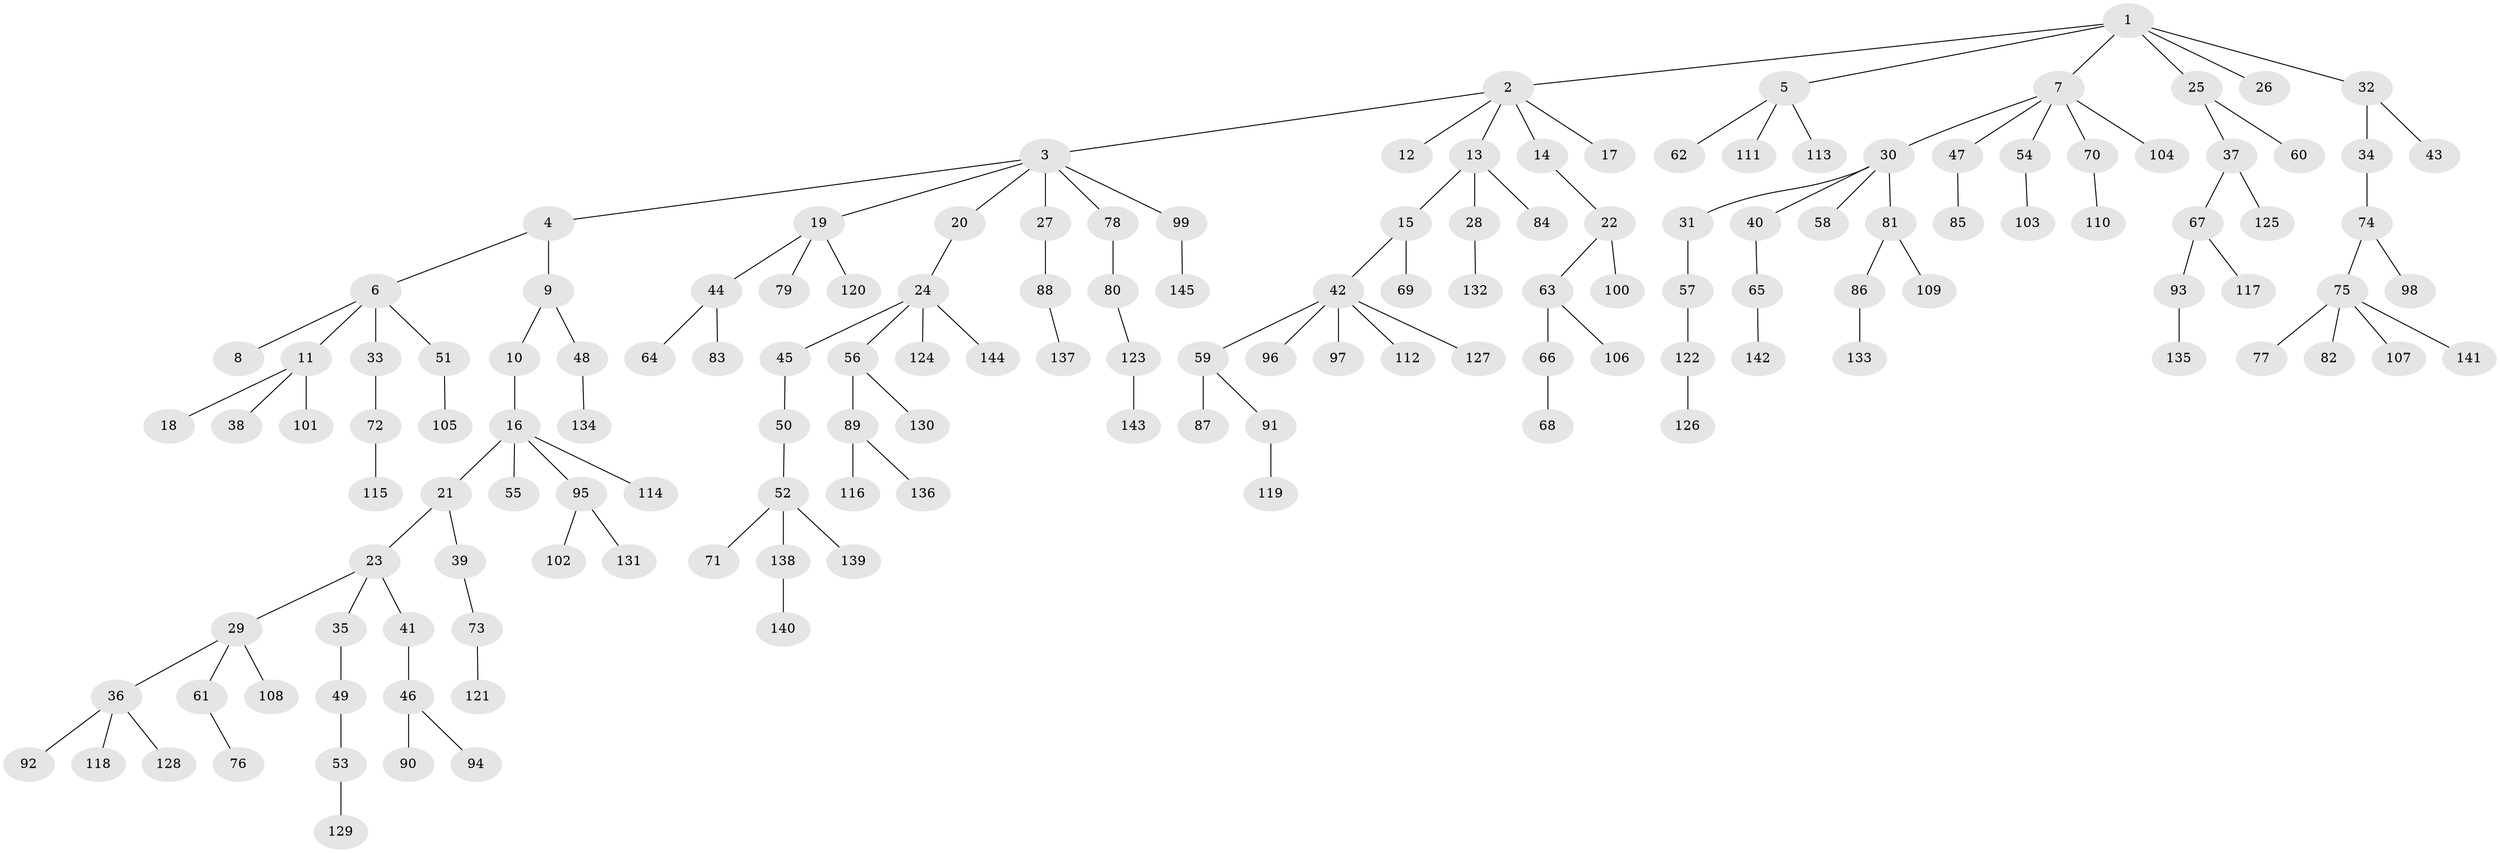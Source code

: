 // Generated by graph-tools (version 1.1) at 2025/26/03/09/25 03:26:24]
// undirected, 145 vertices, 144 edges
graph export_dot {
graph [start="1"]
  node [color=gray90,style=filled];
  1;
  2;
  3;
  4;
  5;
  6;
  7;
  8;
  9;
  10;
  11;
  12;
  13;
  14;
  15;
  16;
  17;
  18;
  19;
  20;
  21;
  22;
  23;
  24;
  25;
  26;
  27;
  28;
  29;
  30;
  31;
  32;
  33;
  34;
  35;
  36;
  37;
  38;
  39;
  40;
  41;
  42;
  43;
  44;
  45;
  46;
  47;
  48;
  49;
  50;
  51;
  52;
  53;
  54;
  55;
  56;
  57;
  58;
  59;
  60;
  61;
  62;
  63;
  64;
  65;
  66;
  67;
  68;
  69;
  70;
  71;
  72;
  73;
  74;
  75;
  76;
  77;
  78;
  79;
  80;
  81;
  82;
  83;
  84;
  85;
  86;
  87;
  88;
  89;
  90;
  91;
  92;
  93;
  94;
  95;
  96;
  97;
  98;
  99;
  100;
  101;
  102;
  103;
  104;
  105;
  106;
  107;
  108;
  109;
  110;
  111;
  112;
  113;
  114;
  115;
  116;
  117;
  118;
  119;
  120;
  121;
  122;
  123;
  124;
  125;
  126;
  127;
  128;
  129;
  130;
  131;
  132;
  133;
  134;
  135;
  136;
  137;
  138;
  139;
  140;
  141;
  142;
  143;
  144;
  145;
  1 -- 2;
  1 -- 5;
  1 -- 7;
  1 -- 25;
  1 -- 26;
  1 -- 32;
  2 -- 3;
  2 -- 12;
  2 -- 13;
  2 -- 14;
  2 -- 17;
  3 -- 4;
  3 -- 19;
  3 -- 20;
  3 -- 27;
  3 -- 78;
  3 -- 99;
  4 -- 6;
  4 -- 9;
  5 -- 62;
  5 -- 111;
  5 -- 113;
  6 -- 8;
  6 -- 11;
  6 -- 33;
  6 -- 51;
  7 -- 30;
  7 -- 47;
  7 -- 54;
  7 -- 70;
  7 -- 104;
  9 -- 10;
  9 -- 48;
  10 -- 16;
  11 -- 18;
  11 -- 38;
  11 -- 101;
  13 -- 15;
  13 -- 28;
  13 -- 84;
  14 -- 22;
  15 -- 42;
  15 -- 69;
  16 -- 21;
  16 -- 55;
  16 -- 95;
  16 -- 114;
  19 -- 44;
  19 -- 79;
  19 -- 120;
  20 -- 24;
  21 -- 23;
  21 -- 39;
  22 -- 63;
  22 -- 100;
  23 -- 29;
  23 -- 35;
  23 -- 41;
  24 -- 45;
  24 -- 56;
  24 -- 124;
  24 -- 144;
  25 -- 37;
  25 -- 60;
  27 -- 88;
  28 -- 132;
  29 -- 36;
  29 -- 61;
  29 -- 108;
  30 -- 31;
  30 -- 40;
  30 -- 58;
  30 -- 81;
  31 -- 57;
  32 -- 34;
  32 -- 43;
  33 -- 72;
  34 -- 74;
  35 -- 49;
  36 -- 92;
  36 -- 118;
  36 -- 128;
  37 -- 67;
  37 -- 125;
  39 -- 73;
  40 -- 65;
  41 -- 46;
  42 -- 59;
  42 -- 96;
  42 -- 97;
  42 -- 112;
  42 -- 127;
  44 -- 64;
  44 -- 83;
  45 -- 50;
  46 -- 90;
  46 -- 94;
  47 -- 85;
  48 -- 134;
  49 -- 53;
  50 -- 52;
  51 -- 105;
  52 -- 71;
  52 -- 138;
  52 -- 139;
  53 -- 129;
  54 -- 103;
  56 -- 89;
  56 -- 130;
  57 -- 122;
  59 -- 87;
  59 -- 91;
  61 -- 76;
  63 -- 66;
  63 -- 106;
  65 -- 142;
  66 -- 68;
  67 -- 93;
  67 -- 117;
  70 -- 110;
  72 -- 115;
  73 -- 121;
  74 -- 75;
  74 -- 98;
  75 -- 77;
  75 -- 82;
  75 -- 107;
  75 -- 141;
  78 -- 80;
  80 -- 123;
  81 -- 86;
  81 -- 109;
  86 -- 133;
  88 -- 137;
  89 -- 116;
  89 -- 136;
  91 -- 119;
  93 -- 135;
  95 -- 102;
  95 -- 131;
  99 -- 145;
  122 -- 126;
  123 -- 143;
  138 -- 140;
}
